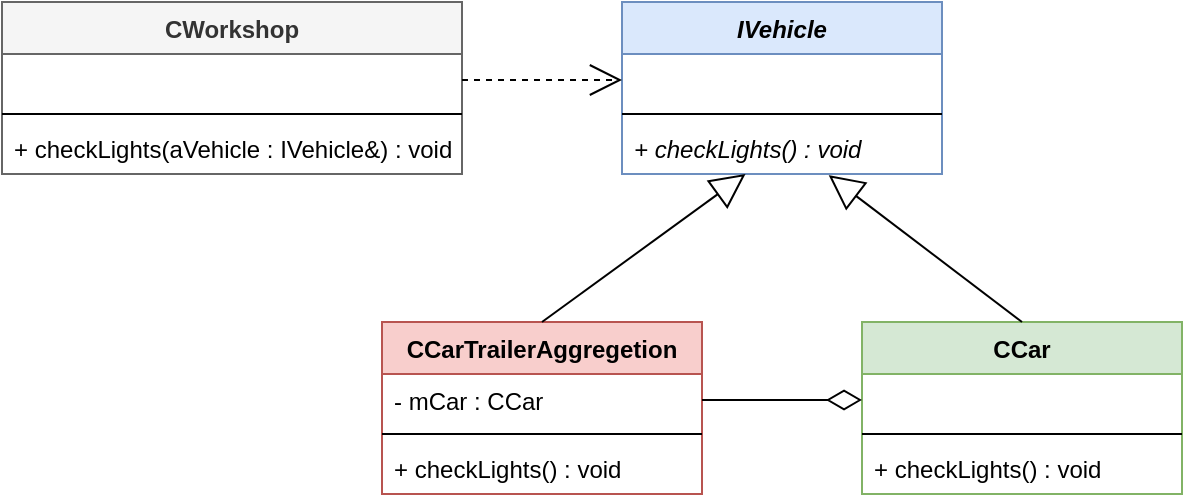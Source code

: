 <mxfile version="13.9.9" type="device"><diagram id="4YSGdr7xf6V9hVclCy1Z" name="Strona-1"><mxGraphModel dx="632" dy="438" grid="1" gridSize="10" guides="1" tooltips="1" connect="1" arrows="1" fold="1" page="1" pageScale="1" pageWidth="827" pageHeight="1169" math="0" shadow="0"><root><mxCell id="0"/><mxCell id="1" parent="0"/><mxCell id="XmbTvw7UO7n3KRm0N3lc-1" value="CCar" style="swimlane;fontStyle=1;align=center;verticalAlign=top;childLayout=stackLayout;horizontal=1;startSize=26;horizontalStack=0;resizeParent=1;resizeParentMax=0;resizeLast=0;collapsible=1;marginBottom=0;fillColor=#d5e8d4;strokeColor=#82b366;" vertex="1" parent="1"><mxGeometry x="520" y="320" width="160" height="86" as="geometry"/></mxCell><mxCell id="XmbTvw7UO7n3KRm0N3lc-2" value=" " style="text;strokeColor=none;fillColor=none;align=left;verticalAlign=top;spacingLeft=4;spacingRight=4;overflow=hidden;rotatable=0;points=[[0,0.5],[1,0.5]];portConstraint=eastwest;" vertex="1" parent="XmbTvw7UO7n3KRm0N3lc-1"><mxGeometry y="26" width="160" height="26" as="geometry"/></mxCell><mxCell id="XmbTvw7UO7n3KRm0N3lc-3" value="" style="line;strokeWidth=1;fillColor=none;align=left;verticalAlign=middle;spacingTop=-1;spacingLeft=3;spacingRight=3;rotatable=0;labelPosition=right;points=[];portConstraint=eastwest;" vertex="1" parent="XmbTvw7UO7n3KRm0N3lc-1"><mxGeometry y="52" width="160" height="8" as="geometry"/></mxCell><mxCell id="XmbTvw7UO7n3KRm0N3lc-4" value="+ checkLights() : void" style="text;strokeColor=none;fillColor=none;align=left;verticalAlign=top;spacingLeft=4;spacingRight=4;overflow=hidden;rotatable=0;points=[[0,0.5],[1,0.5]];portConstraint=eastwest;" vertex="1" parent="XmbTvw7UO7n3KRm0N3lc-1"><mxGeometry y="60" width="160" height="26" as="geometry"/></mxCell><mxCell id="XmbTvw7UO7n3KRm0N3lc-5" value="IVehicle" style="swimlane;fontStyle=3;align=center;verticalAlign=top;childLayout=stackLayout;horizontal=1;startSize=26;horizontalStack=0;resizeParent=1;resizeParentMax=0;resizeLast=0;collapsible=1;marginBottom=0;fillColor=#dae8fc;strokeColor=#6c8ebf;" vertex="1" parent="1"><mxGeometry x="400" y="160" width="160" height="86" as="geometry"/></mxCell><mxCell id="XmbTvw7UO7n3KRm0N3lc-6" value=" " style="text;strokeColor=none;fillColor=none;align=left;verticalAlign=top;spacingLeft=4;spacingRight=4;overflow=hidden;rotatable=0;points=[[0,0.5],[1,0.5]];portConstraint=eastwest;" vertex="1" parent="XmbTvw7UO7n3KRm0N3lc-5"><mxGeometry y="26" width="160" height="26" as="geometry"/></mxCell><mxCell id="XmbTvw7UO7n3KRm0N3lc-7" value="" style="line;strokeWidth=1;fillColor=none;align=left;verticalAlign=middle;spacingTop=-1;spacingLeft=3;spacingRight=3;rotatable=0;labelPosition=right;points=[];portConstraint=eastwest;" vertex="1" parent="XmbTvw7UO7n3KRm0N3lc-5"><mxGeometry y="52" width="160" height="8" as="geometry"/></mxCell><mxCell id="XmbTvw7UO7n3KRm0N3lc-8" value="+ checkLights() : void" style="text;strokeColor=none;fillColor=none;align=left;verticalAlign=top;spacingLeft=4;spacingRight=4;overflow=hidden;rotatable=0;points=[[0,0.5],[1,0.5]];portConstraint=eastwest;fontStyle=2" vertex="1" parent="XmbTvw7UO7n3KRm0N3lc-5"><mxGeometry y="60" width="160" height="26" as="geometry"/></mxCell><mxCell id="XmbTvw7UO7n3KRm0N3lc-9" value="CCarTrailerAggregetion" style="swimlane;fontStyle=1;align=center;verticalAlign=top;childLayout=stackLayout;horizontal=1;startSize=26;horizontalStack=0;resizeParent=1;resizeParentMax=0;resizeLast=0;collapsible=1;marginBottom=0;fillColor=#f8cecc;strokeColor=#b85450;" vertex="1" parent="1"><mxGeometry x="280" y="320" width="160" height="86" as="geometry"/></mxCell><mxCell id="XmbTvw7UO7n3KRm0N3lc-10" value="- mCar : CCar" style="text;strokeColor=none;fillColor=none;align=left;verticalAlign=top;spacingLeft=4;spacingRight=4;overflow=hidden;rotatable=0;points=[[0,0.5],[1,0.5]];portConstraint=eastwest;" vertex="1" parent="XmbTvw7UO7n3KRm0N3lc-9"><mxGeometry y="26" width="160" height="26" as="geometry"/></mxCell><mxCell id="XmbTvw7UO7n3KRm0N3lc-11" value="" style="line;strokeWidth=1;fillColor=none;align=left;verticalAlign=middle;spacingTop=-1;spacingLeft=3;spacingRight=3;rotatable=0;labelPosition=right;points=[];portConstraint=eastwest;" vertex="1" parent="XmbTvw7UO7n3KRm0N3lc-9"><mxGeometry y="52" width="160" height="8" as="geometry"/></mxCell><mxCell id="XmbTvw7UO7n3KRm0N3lc-12" value="+ checkLights() : void" style="text;strokeColor=none;fillColor=none;align=left;verticalAlign=top;spacingLeft=4;spacingRight=4;overflow=hidden;rotatable=0;points=[[0,0.5],[1,0.5]];portConstraint=eastwest;" vertex="1" parent="XmbTvw7UO7n3KRm0N3lc-9"><mxGeometry y="60" width="160" height="26" as="geometry"/></mxCell><mxCell id="XmbTvw7UO7n3KRm0N3lc-13" value="CWorkshop" style="swimlane;fontStyle=1;align=center;verticalAlign=top;childLayout=stackLayout;horizontal=1;startSize=26;horizontalStack=0;resizeParent=1;resizeParentMax=0;resizeLast=0;collapsible=1;marginBottom=0;fillColor=#f5f5f5;strokeColor=#666666;fontColor=#333333;" vertex="1" parent="1"><mxGeometry x="90" y="160" width="230" height="86" as="geometry"/></mxCell><mxCell id="XmbTvw7UO7n3KRm0N3lc-14" value=" " style="text;strokeColor=none;fillColor=none;align=left;verticalAlign=top;spacingLeft=4;spacingRight=4;overflow=hidden;rotatable=0;points=[[0,0.5],[1,0.5]];portConstraint=eastwest;" vertex="1" parent="XmbTvw7UO7n3KRm0N3lc-13"><mxGeometry y="26" width="230" height="26" as="geometry"/></mxCell><mxCell id="XmbTvw7UO7n3KRm0N3lc-15" value="" style="line;strokeWidth=1;fillColor=none;align=left;verticalAlign=middle;spacingTop=-1;spacingLeft=3;spacingRight=3;rotatable=0;labelPosition=right;points=[];portConstraint=eastwest;" vertex="1" parent="XmbTvw7UO7n3KRm0N3lc-13"><mxGeometry y="52" width="230" height="8" as="geometry"/></mxCell><mxCell id="XmbTvw7UO7n3KRm0N3lc-16" value="+ checkLights(aVehicle : IVehicle&amp;) : void" style="text;strokeColor=none;fillColor=none;align=left;verticalAlign=top;spacingLeft=4;spacingRight=4;overflow=hidden;rotatable=0;points=[[0,0.5],[1,0.5]];portConstraint=eastwest;" vertex="1" parent="XmbTvw7UO7n3KRm0N3lc-13"><mxGeometry y="60" width="230" height="26" as="geometry"/></mxCell><mxCell id="XmbTvw7UO7n3KRm0N3lc-17" value="" style="endArrow=open;html=1;endFill=0;exitX=1;exitY=0.5;exitDx=0;exitDy=0;entryX=0;entryY=0.5;entryDx=0;entryDy=0;dashed=1;endSize=14;" edge="1" parent="1" source="XmbTvw7UO7n3KRm0N3lc-14" target="XmbTvw7UO7n3KRm0N3lc-6"><mxGeometry width="50" height="50" relative="1" as="geometry"><mxPoint x="350" y="150" as="sourcePoint"/><mxPoint x="400" y="100" as="targetPoint"/></mxGeometry></mxCell><mxCell id="XmbTvw7UO7n3KRm0N3lc-18" value="" style="endArrow=block;html=1;endFill=0;endSize=15;entryX=0.386;entryY=1;entryDx=0;entryDy=0;entryPerimeter=0;exitX=0.5;exitY=0;exitDx=0;exitDy=0;" edge="1" parent="1" source="XmbTvw7UO7n3KRm0N3lc-9" target="XmbTvw7UO7n3KRm0N3lc-8"><mxGeometry width="50" height="50" relative="1" as="geometry"><mxPoint x="80" y="510" as="sourcePoint"/><mxPoint x="130" y="460" as="targetPoint"/></mxGeometry></mxCell><mxCell id="XmbTvw7UO7n3KRm0N3lc-19" value="" style="endArrow=block;html=1;endFill=0;endSize=15;entryX=0.646;entryY=1.022;entryDx=0;entryDy=0;entryPerimeter=0;exitX=0.5;exitY=0;exitDx=0;exitDy=0;" edge="1" parent="1" source="XmbTvw7UO7n3KRm0N3lc-1" target="XmbTvw7UO7n3KRm0N3lc-8"><mxGeometry width="50" height="50" relative="1" as="geometry"><mxPoint x="370" y="330" as="sourcePoint"/><mxPoint x="454.96" y="258.002" as="targetPoint"/></mxGeometry></mxCell><mxCell id="XmbTvw7UO7n3KRm0N3lc-20" value="" style="endArrow=diamondThin;html=1;endFill=0;endSize=15;entryX=0;entryY=0.5;entryDx=0;entryDy=0;exitX=1;exitY=0.5;exitDx=0;exitDy=0;" edge="1" parent="1" source="XmbTvw7UO7n3KRm0N3lc-10" target="XmbTvw7UO7n3KRm0N3lc-2"><mxGeometry width="50" height="50" relative="1" as="geometry"><mxPoint x="370" y="330" as="sourcePoint"/><mxPoint x="471.76" y="256" as="targetPoint"/></mxGeometry></mxCell></root></mxGraphModel></diagram></mxfile>